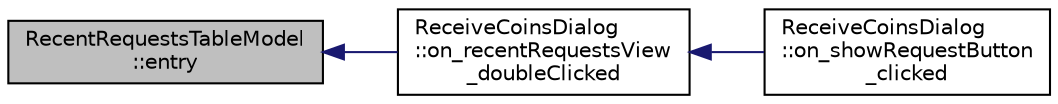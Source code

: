 digraph "RecentRequestsTableModel::entry"
{
  edge [fontname="Helvetica",fontsize="10",labelfontname="Helvetica",labelfontsize="10"];
  node [fontname="Helvetica",fontsize="10",shape=record];
  rankdir="LR";
  Node50 [label="RecentRequestsTableModel\l::entry",height=0.2,width=0.4,color="black", fillcolor="grey75", style="filled", fontcolor="black"];
  Node50 -> Node51 [dir="back",color="midnightblue",fontsize="10",style="solid",fontname="Helvetica"];
  Node51 [label="ReceiveCoinsDialog\l::on_recentRequestsView\l_doubleClicked",height=0.2,width=0.4,color="black", fillcolor="white", style="filled",URL="$class_receive_coins_dialog.html#a5eabd6106c8e3b275305b84c0303f314"];
  Node51 -> Node52 [dir="back",color="midnightblue",fontsize="10",style="solid",fontname="Helvetica"];
  Node52 [label="ReceiveCoinsDialog\l::on_showRequestButton\l_clicked",height=0.2,width=0.4,color="black", fillcolor="white", style="filled",URL="$class_receive_coins_dialog.html#a56df78045de75af55f4c4045ad4b7fcd"];
}
